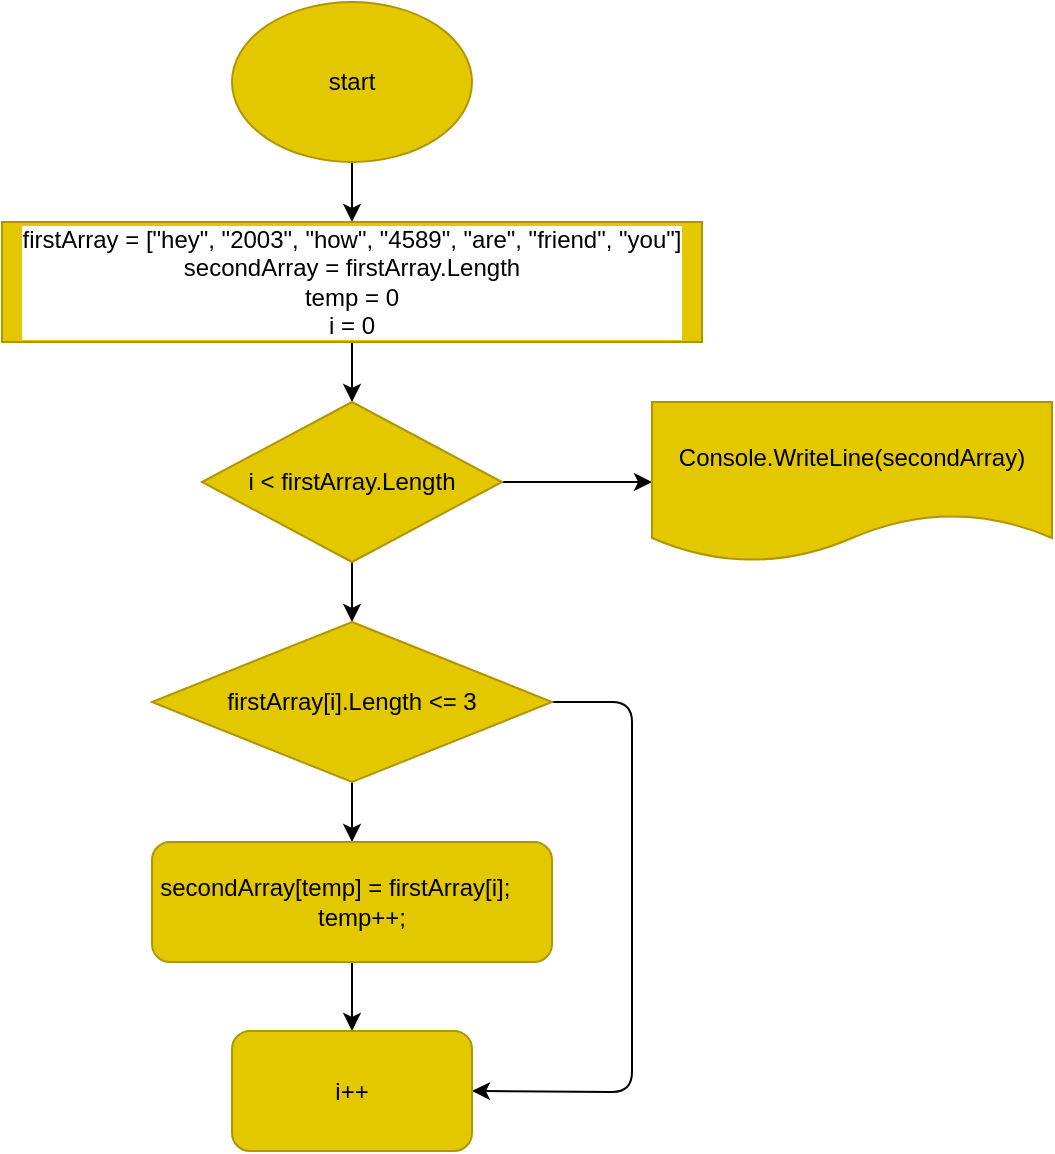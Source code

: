 <mxfile>
    <diagram id="tYHsJYKu6mdlBY0Wbbzw" name="Page-1">
        <mxGraphModel dx="467" dy="430" grid="1" gridSize="10" guides="1" tooltips="1" connect="1" arrows="1" fold="1" page="1" pageScale="1" pageWidth="827" pageHeight="1169" math="0" shadow="0">
            <root>
                <mxCell id="0"/>
                <mxCell id="1" parent="0"/>
                <mxCell id="16" style="edgeStyle=none;html=1;exitX=0.5;exitY=1;exitDx=0;exitDy=0;entryX=0.5;entryY=0;entryDx=0;entryDy=0;fontColor=#000000;" edge="1" parent="1" source="2" target="5">
                    <mxGeometry relative="1" as="geometry"/>
                </mxCell>
                <mxCell id="2" value="start" style="ellipse;whiteSpace=wrap;html=1;fillColor=#e3c800;fontColor=#000000;strokeColor=#B09500;" vertex="1" parent="1">
                    <mxGeometry x="160" y="10" width="120" height="80" as="geometry"/>
                </mxCell>
                <mxCell id="15" style="edgeStyle=none;html=1;exitX=0.5;exitY=1;exitDx=0;exitDy=0;entryX=0.5;entryY=0;entryDx=0;entryDy=0;fontColor=#000000;" edge="1" parent="1" source="5" target="6">
                    <mxGeometry relative="1" as="geometry"/>
                </mxCell>
                <mxCell id="5" value="firstArray = [&quot;hey&quot;, &quot;2003&quot;, &quot;how&quot;, &quot;4589&quot;, &quot;are&quot;, &quot;friend&quot;, &quot;you&quot;]&lt;br&gt;secondArray = firstArray.Length&lt;br&gt;temp = 0&lt;br&gt;i = 0" style="rounded=0;whiteSpace=wrap;html=1;labelBackgroundColor=#FFFFFF;fontColor=#000000;fillColor=#e3c800;strokeColor=#B09500;" vertex="1" parent="1">
                    <mxGeometry x="45" y="120" width="350" height="60" as="geometry"/>
                </mxCell>
                <mxCell id="12" style="edgeStyle=none;html=1;exitX=0.5;exitY=1;exitDx=0;exitDy=0;entryX=0.5;entryY=0;entryDx=0;entryDy=0;fontColor=#000000;" edge="1" parent="1" source="6" target="7">
                    <mxGeometry relative="1" as="geometry"/>
                </mxCell>
                <mxCell id="22" style="edgeStyle=none;html=1;exitX=1;exitY=0.5;exitDx=0;exitDy=0;entryX=0;entryY=0.5;entryDx=0;entryDy=0;fontColor=#FFFFFF;" edge="1" parent="1" source="6" target="21">
                    <mxGeometry relative="1" as="geometry"/>
                </mxCell>
                <mxCell id="6" value="i &amp;lt; firstArray.Length" style="rhombus;whiteSpace=wrap;html=1;labelBackgroundColor=none;fontColor=#000000;fillColor=#e3c800;strokeColor=#B09500;" vertex="1" parent="1">
                    <mxGeometry x="145" y="210" width="150" height="80" as="geometry"/>
                </mxCell>
                <mxCell id="10" style="edgeStyle=none;html=1;exitX=0.5;exitY=1;exitDx=0;exitDy=0;entryX=0.5;entryY=0;entryDx=0;entryDy=0;fontColor=#000000;" edge="1" parent="1" source="7" target="8">
                    <mxGeometry relative="1" as="geometry"/>
                </mxCell>
                <mxCell id="17" style="edgeStyle=none;html=1;exitX=1;exitY=0.5;exitDx=0;exitDy=0;fontColor=#000000;entryX=1;entryY=0.5;entryDx=0;entryDy=0;" edge="1" parent="1" source="7" target="9">
                    <mxGeometry relative="1" as="geometry">
                        <mxPoint x="360" y="550" as="targetPoint"/>
                        <Array as="points">
                            <mxPoint x="360" y="360"/>
                            <mxPoint x="360" y="555"/>
                        </Array>
                    </mxGeometry>
                </mxCell>
                <mxCell id="7" value="firstArray[i].Length &amp;lt;= 3" style="rhombus;whiteSpace=wrap;html=1;labelBackgroundColor=none;fontColor=#000000;fillColor=#e3c800;strokeColor=#B09500;" vertex="1" parent="1">
                    <mxGeometry x="120" y="320" width="200" height="80" as="geometry"/>
                </mxCell>
                <mxCell id="11" style="edgeStyle=none;html=1;exitX=0.5;exitY=1;exitDx=0;exitDy=0;entryX=0.5;entryY=0;entryDx=0;entryDy=0;fontColor=#000000;" edge="1" parent="1" source="8" target="9">
                    <mxGeometry relative="1" as="geometry"/>
                </mxCell>
                <mxCell id="8" value="secondArray[temp] = firstArray[i];&amp;nbsp; &amp;nbsp; &amp;nbsp; &amp;nbsp; &amp;nbsp;temp++;" style="rounded=1;whiteSpace=wrap;html=1;labelBackgroundColor=none;fontColor=#000000;fillColor=#e3c800;strokeColor=#B09500;" vertex="1" parent="1">
                    <mxGeometry x="120" y="430" width="200" height="60" as="geometry"/>
                </mxCell>
                <mxCell id="9" value="i++" style="rounded=1;whiteSpace=wrap;html=1;labelBackgroundColor=none;fontColor=#000000;fillColor=#e3c800;strokeColor=#B09500;" vertex="1" parent="1">
                    <mxGeometry x="160" y="524.5" width="120" height="60" as="geometry"/>
                </mxCell>
                <mxCell id="18" value="&lt;font color=&quot;#ffffff&quot;&gt;NO&lt;/font&gt;" style="text;html=1;align=center;verticalAlign=middle;resizable=0;points=[];autosize=1;strokeColor=none;fillColor=none;fontColor=#000000;" vertex="1" parent="1">
                    <mxGeometry x="315" y="340" width="30" height="20" as="geometry"/>
                </mxCell>
                <mxCell id="19" value="YES" style="text;html=1;align=center;verticalAlign=middle;resizable=0;points=[];autosize=1;strokeColor=none;fillColor=none;fontColor=#FFFFFF;" vertex="1" parent="1">
                    <mxGeometry x="220" y="290" width="40" height="20" as="geometry"/>
                </mxCell>
                <mxCell id="20" value="YES" style="text;html=1;align=center;verticalAlign=middle;resizable=0;points=[];autosize=1;strokeColor=none;fillColor=none;fontColor=#FFFFFF;" vertex="1" parent="1">
                    <mxGeometry x="220" y="400" width="40" height="20" as="geometry"/>
                </mxCell>
                <mxCell id="21" value="Console.WriteLine(secondArray)" style="shape=document;whiteSpace=wrap;html=1;boundedLbl=1;labelBackgroundColor=none;fontColor=#000000;fillColor=#e3c800;strokeColor=#B09500;" vertex="1" parent="1">
                    <mxGeometry x="370" y="210" width="200" height="80" as="geometry"/>
                </mxCell>
                <mxCell id="23" value="Text" style="text;html=1;align=center;verticalAlign=middle;resizable=0;points=[];autosize=1;strokeColor=none;fillColor=none;fontColor=#FFFFFF;" vertex="1" parent="1">
                    <mxGeometry x="305" y="230" width="40" height="20" as="geometry"/>
                </mxCell>
            </root>
        </mxGraphModel>
    </diagram>
</mxfile>